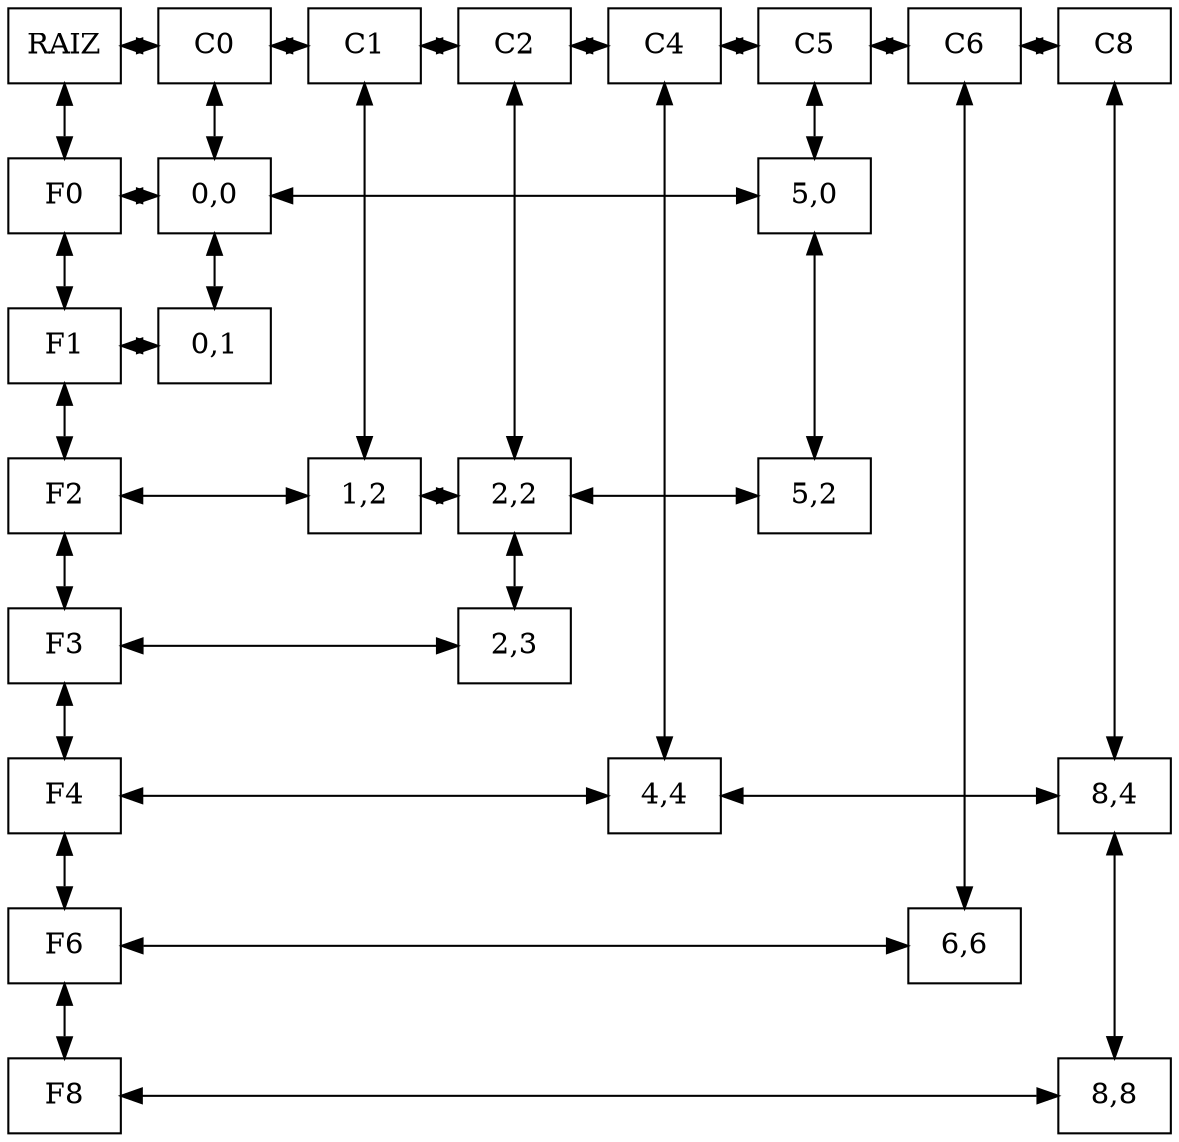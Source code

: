 digraph MatrizCapa{ 
 node[shape=box] 
 rankdir=UD; 
 {rank=min; 
nodo00[label="RAIZ" ,rankdir=LR,group=0]; 
nodo10[label="C0" ,rankdir=LR,group=1]; 
nodo20[label="C1" ,rankdir=LR,group=2]; 
nodo30[label="C2" ,rankdir=LR,group=3]; 
nodo50[label="C4" ,rankdir=LR,group=5]; 
nodo60[label="C5" ,rankdir=LR,group=6]; 
nodo70[label="C6" ,rankdir=LR,group=7]; 
nodo90[label="C8" ,rankdir=LR,group=9]; 
}{rank=same; 
nodo00[label="RAIZ" ,group=0]; 
nodo10[label="C0" ,group=1]; 
nodo20[label="C1" ,group=2]; 
nodo30[label="C2" ,group=3]; 
nodo50[label="C4" ,group=5]; 
nodo60[label="C5" ,group=6]; 
nodo70[label="C6" ,group=7]; 
nodo90[label="C8" ,group=9]; 
}{rank=same; 
nodo01[label="F0" ,group=0]; 
nodo11[label="0,0" ,group=1]; 
nodo61[label="5,0" ,group=6]; 
}{rank=same; 
nodo02[label="F1" ,group=0]; 
nodo12[label="0,1" ,group=1]; 
}{rank=same; 
nodo03[label="F2" ,group=0]; 
nodo23[label="1,2" ,group=2]; 
nodo33[label="2,2" ,group=3]; 
nodo63[label="5,2" ,group=6]; 
}{rank=same; 
nodo04[label="F3" ,group=0]; 
nodo34[label="2,3" ,group=3]; 
}{rank=same; 
nodo05[label="F4" ,group=0]; 
nodo55[label="4,4" ,group=5]; 
nodo95[label="8,4" ,group=9]; 
}{rank=same; 
nodo07[label="F6" ,group=0]; 
nodo77[label="6,6" ,group=7]; 
}{rank=same; 
nodo09[label="F8" ,group=0]; 
nodo99[label="8,8" ,group=9]; 
}nodo00 -> nodo10 [dir=both];
nodo10 -> nodo20 [dir=both];
nodo20 -> nodo30 [dir=both];
nodo30 -> nodo50 [dir=both];
nodo50 -> nodo60 [dir=both];
nodo60 -> nodo70 [dir=both];
nodo70 -> nodo90 [dir=both];
nodo01 -> nodo11 [dir=both];
nodo11 -> nodo61 [dir=both];
nodo02 -> nodo12 [dir=both];
nodo03 -> nodo23 [dir=both];
nodo23 -> nodo33 [dir=both];
nodo33 -> nodo63 [dir=both];
nodo04 -> nodo34 [dir=both];
nodo05 -> nodo55 [dir=both];
nodo55 -> nodo95 [dir=both];
nodo07 -> nodo77 [dir=both];
nodo09 -> nodo99 [dir=both];
nodo00 -> nodo01 [dir=both];
nodo01 -> nodo02 [dir=both];
nodo02 -> nodo03 [dir=both];
nodo03 -> nodo04 [dir=both];
nodo04 -> nodo05 [dir=both];
nodo05 -> nodo07 [dir=both];
nodo07 -> nodo09 [dir=both];
nodo10 -> nodo11 [dir=both];
nodo11 -> nodo12 [dir=both];
nodo20 -> nodo23 [dir=both];
nodo30 -> nodo33 [dir=both];
nodo33 -> nodo34 [dir=both];
nodo50 -> nodo55 [dir=both];
nodo60 -> nodo61 [dir=both];
nodo61 -> nodo63 [dir=both];
nodo70 -> nodo77 [dir=both];
nodo90 -> nodo95 [dir=both];
nodo95 -> nodo99 [dir=both];
}